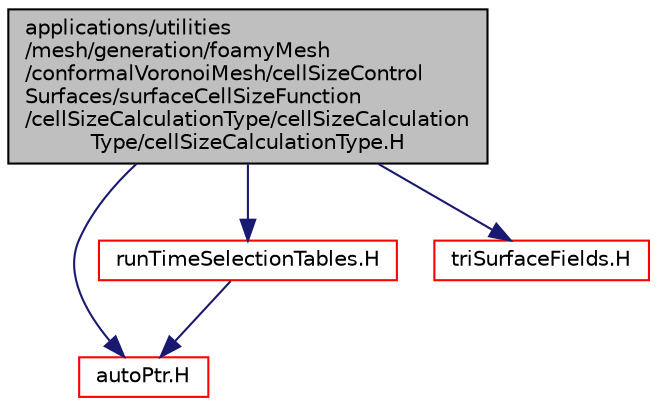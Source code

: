 digraph "applications/utilities/mesh/generation/foamyMesh/conformalVoronoiMesh/cellSizeControlSurfaces/surfaceCellSizeFunction/cellSizeCalculationType/cellSizeCalculationType/cellSizeCalculationType.H"
{
  bgcolor="transparent";
  edge [fontname="Helvetica",fontsize="10",labelfontname="Helvetica",labelfontsize="10"];
  node [fontname="Helvetica",fontsize="10",shape=record];
  Node1 [label="applications/utilities\l/mesh/generation/foamyMesh\l/conformalVoronoiMesh/cellSizeControl\lSurfaces/surfaceCellSizeFunction\l/cellSizeCalculationType/cellSizeCalculation\lType/cellSizeCalculationType.H",height=0.2,width=0.4,color="black", fillcolor="grey75", style="filled", fontcolor="black"];
  Node1 -> Node2 [color="midnightblue",fontsize="10",style="solid",fontname="Helvetica"];
  Node2 [label="autoPtr.H",height=0.2,width=0.4,color="red",URL="$a08564.html"];
  Node1 -> Node3 [color="midnightblue",fontsize="10",style="solid",fontname="Helvetica"];
  Node3 [label="runTimeSelectionTables.H",height=0.2,width=0.4,color="red",URL="$a07954.html",tooltip="Macros to ease declaration of run-time selection tables. "];
  Node3 -> Node2 [color="midnightblue",fontsize="10",style="solid",fontname="Helvetica"];
  Node1 -> Node4 [color="midnightblue",fontsize="10",style="solid",fontname="Helvetica"];
  Node4 [label="triSurfaceFields.H",height=0.2,width=0.4,color="red",URL="$a10725.html",tooltip="Fields for triSurface. "];
}
